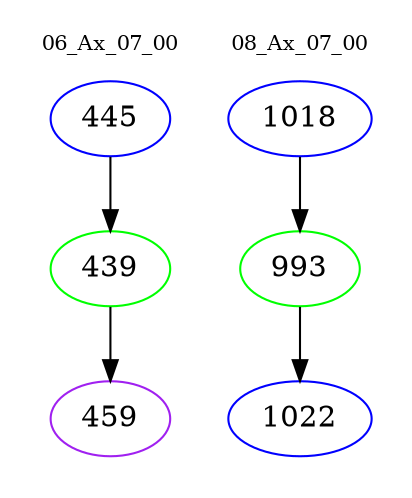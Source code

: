 digraph{
subgraph cluster_0 {
color = white
label = "06_Ax_07_00";
fontsize=10;
T0_445 [label="445", color="blue"]
T0_445 -> T0_439 [color="black"]
T0_439 [label="439", color="green"]
T0_439 -> T0_459 [color="black"]
T0_459 [label="459", color="purple"]
}
subgraph cluster_1 {
color = white
label = "08_Ax_07_00";
fontsize=10;
T1_1018 [label="1018", color="blue"]
T1_1018 -> T1_993 [color="black"]
T1_993 [label="993", color="green"]
T1_993 -> T1_1022 [color="black"]
T1_1022 [label="1022", color="blue"]
}
}
